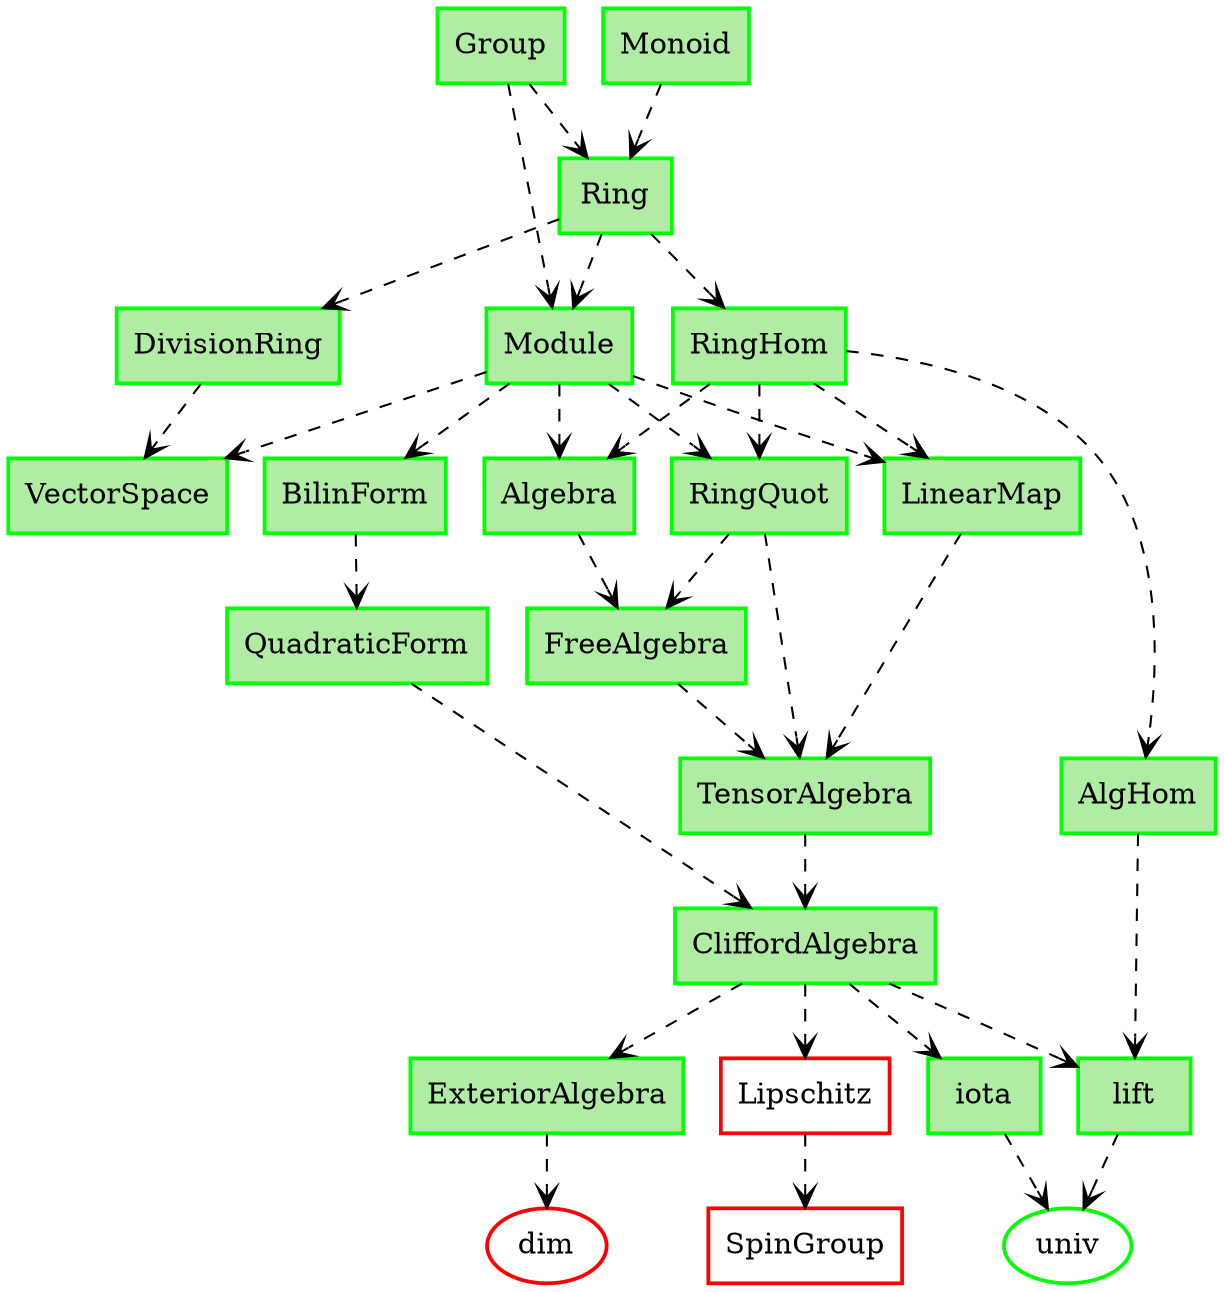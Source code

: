 strict digraph "" {	graph [bgcolor=transparent];	node [label="\N",		penwidth=1.8	];	edge [arrowhead=vee];	Group	[color=green,		fillcolor="#b0eca3",		label=Group,		shape=box,		style=filled];	Module	[color=green,		fillcolor="#b0eca3",		label=Module,		shape=box,		style=filled];	Group -> Module	[style=dashed];	Ring	[color=green,		fillcolor="#b0eca3",		label=Ring,		shape=box,		style=filled];	Group -> Ring	[style=dashed];	CliffordAlgebra	[color=green,		fillcolor="#b0eca3",		label=CliffordAlgebra,		shape=box,		style=filled];	lift	[color=green,		fillcolor="#b0eca3",		label=lift,		shape=box,		style=filled];	CliffordAlgebra -> lift	[style=dashed];	iota	[color=green,		fillcolor="#b0eca3",		label=iota,		shape=box,		style=filled];	CliffordAlgebra -> iota	[style=dashed];	ExteriorAlgebra	[color=green,		fillcolor="#b0eca3",		label=ExteriorAlgebra,		shape=box,		style=filled];	CliffordAlgebra -> ExteriorAlgebra	[style=dashed];	Lipschitz	[color=red,		label=Lipschitz,		shape=box];	CliffordAlgebra -> Lipschitz	[style=dashed];	univ	[color=green,		label=univ,		shape=ellipse];	lift -> univ	[style=dashed];	VectorSpace	[color=green,		fillcolor="#b0eca3",		label=VectorSpace,		shape=box,		style=filled];	Module -> VectorSpace	[style=dashed];	BilinForm	[color=green,		fillcolor="#b0eca3",		label=BilinForm,		shape=box,		style=filled];	Module -> BilinForm	[style=dashed];	Algebra	[color=green,		fillcolor="#b0eca3",		label=Algebra,		shape=box,		style=filled];	Module -> Algebra	[style=dashed];	RingQuot	[color=green,		fillcolor="#b0eca3",		label=RingQuot,		shape=box,		style=filled];	Module -> RingQuot	[style=dashed];	LinearMap	[color=green,		fillcolor="#b0eca3",		label=LinearMap,		shape=box,		style=filled];	Module -> LinearMap	[style=dashed];	Ring -> Module	[style=dashed];	RingHom	[color=green,		fillcolor="#b0eca3",		label=RingHom,		shape=box,		style=filled];	Ring -> RingHom	[style=dashed];	DivisionRing	[color=green,		fillcolor="#b0eca3",		label=DivisionRing,		shape=box,		style=filled];	Ring -> DivisionRing	[style=dashed];	QuadraticForm	[color=green,		fillcolor="#b0eca3",		label=QuadraticForm,		shape=box,		style=filled];	BilinForm -> QuadraticForm	[style=dashed];	SpinGroup	[color=red,		label=SpinGroup,		shape=box];	dim	[color=red,		label=dim,		shape=ellipse];	RingHom -> Algebra	[style=dashed];	AlgHom	[color=green,		fillcolor="#b0eca3",		label=AlgHom,		shape=box,		style=filled];	RingHom -> AlgHom	[style=dashed];	RingHom -> RingQuot	[style=dashed];	RingHom -> LinearMap	[style=dashed];	iota -> univ	[style=dashed];	QuadraticForm -> CliffordAlgebra	[style=dashed];	ExteriorAlgebra -> dim	[style=dashed];	TensorAlgebra	[color=green,		fillcolor="#b0eca3",		label=TensorAlgebra,		shape=box,		style=filled];	TensorAlgebra -> CliffordAlgebra	[style=dashed];	FreeAlgebra	[color=green,		fillcolor="#b0eca3",		label=FreeAlgebra,		shape=box,		style=filled];	Algebra -> FreeAlgebra	[style=dashed];	FreeAlgebra -> TensorAlgebra	[style=dashed];	AlgHom -> lift	[style=dashed];	Monoid	[color=green,		fillcolor="#b0eca3",		label=Monoid,		shape=box,		style=filled];	Monoid -> Ring	[style=dashed];	DivisionRing -> VectorSpace	[style=dashed];	RingQuot -> TensorAlgebra	[style=dashed];	RingQuot -> FreeAlgebra	[style=dashed];	LinearMap -> TensorAlgebra	[style=dashed];	Lipschitz -> SpinGroup	[style=dashed];}

